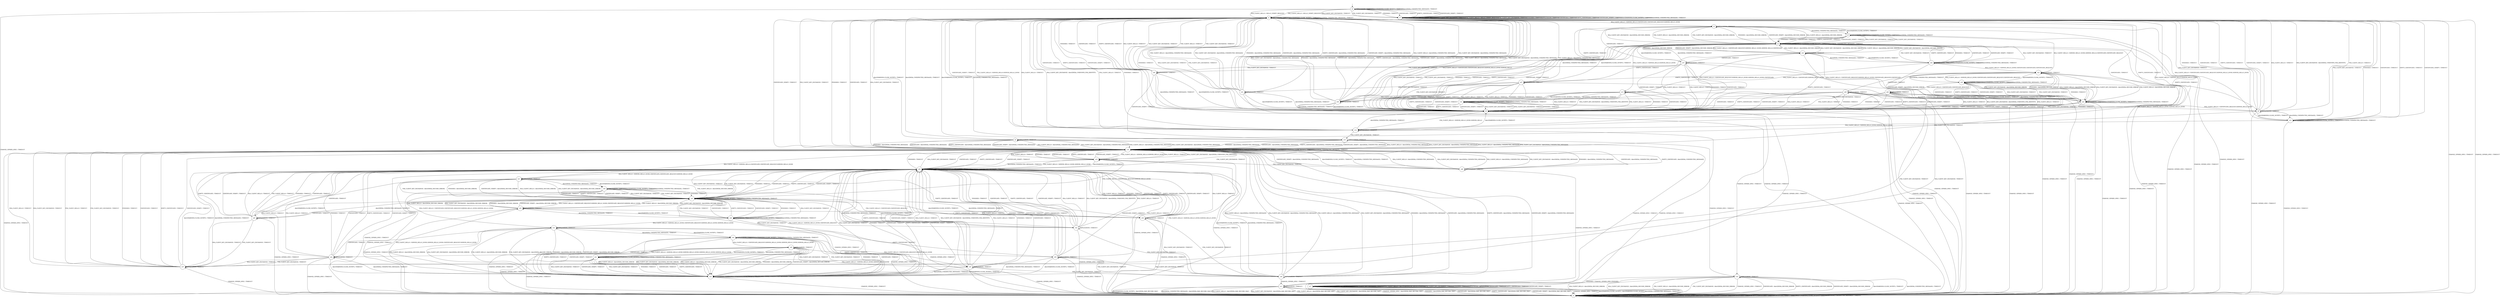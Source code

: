 digraph g {
__start0 [label="" shape="none"];

	s0 [shape="circle" label="s0"];
	s1 [shape="circle" label="s1"];
	s2 [shape="circle" label="s2"];
	s3 [shape="circle" label="s3"];
	s4 [shape="circle" label="s4"];
	s5 [shape="circle" label="s5"];
	s6 [shape="circle" label="s6"];
	s7 [shape="circle" label="s7"];
	s8 [shape="circle" label="s8"];
	s9 [shape="circle" label="s9"];
	s10 [shape="circle" label="s10"];
	s11 [shape="circle" label="s11"];
	s12 [shape="circle" label="s12"];
	s13 [shape="circle" label="s13"];
	s14 [shape="circle" label="s14"];
	s15 [shape="circle" label="s15"];
	s16 [shape="circle" label="s16"];
	s17 [shape="circle" label="s17"];
	s18 [shape="circle" label="s18"];
	s19 [shape="circle" label="s19"];
	s20 [shape="circle" label="s20"];
	s21 [shape="circle" label="s21"];
	s22 [shape="circle" label="s22"];
	s23 [shape="circle" label="s23"];
	s24 [shape="circle" label="s24"];
	s25 [shape="circle" label="s25"];
	s26 [shape="circle" label="s26"];
	s27 [shape="circle" label="s27"];
	s28 [shape="circle" label="s28"];
	s29 [shape="circle" label="s29"];
	s30 [shape="circle" label="s30"];
	s31 [shape="circle" label="s31"];
	s32 [shape="circle" label="s32"];
	s33 [shape="circle" label="s33"];
	s34 [shape="circle" label="s34"];
	s35 [shape="circle" label="s35"];
	s36 [shape="circle" label="s36"];
	s37 [shape="circle" label="s37"];
	s38 [shape="circle" label="s38"];
	s39 [shape="circle" label="s39"];
	s40 [shape="circle" label="s40"];
	s41 [shape="circle" label="s41"];
	s42 [shape="circle" label="s42"];
	s43 [shape="circle" label="s43"];
	s44 [shape="circle" label="s44"];
	s45 [shape="circle" label="s45"];
	s46 [shape="circle" label="s46"];
	s47 [shape="circle" label="s47"];
	s48 [shape="circle" label="s48"];
	s49 [shape="circle" label="s49"];
	s50 [shape="circle" label="s50"];
	s51 [shape="circle" label="s51"];
	s0 -> s2 [label="RSA_CLIENT_HELLO / HELLO_VERIFY_REQUEST"];
	s0 -> s7 [label="RSA_CLIENT_KEY_EXCHANGE / TIMEOUT"];
	s0 -> s2 [label="PSK_CLIENT_HELLO / HELLO_VERIFY_REQUEST"];
	s0 -> s7 [label="PSK_CLIENT_KEY_EXCHANGE / TIMEOUT"];
	s0 -> s1 [label="CHANGE_CIPHER_SPEC / TIMEOUT"];
	s0 -> s7 [label="FINISHED / TIMEOUT"];
	s0 -> s0 [label="APPLICATION / TIMEOUT"];
	s0 -> s7 [label="CERTIFICATE / TIMEOUT"];
	s0 -> s7 [label="EMPTY_CERTIFICATE / TIMEOUT"];
	s0 -> s7 [label="CERTIFICATE_VERIFY / TIMEOUT"];
	s0 -> s0 [label="Alert(WARNING,CLOSE_NOTIFY) / TIMEOUT"];
	s0 -> s0 [label="Alert(FATAL,UNEXPECTED_MESSAGE) / TIMEOUT"];
	s1 -> s1 [label="RSA_CLIENT_HELLO / TIMEOUT"];
	s1 -> s1 [label="RSA_CLIENT_KEY_EXCHANGE / TIMEOUT"];
	s1 -> s1 [label="PSK_CLIENT_HELLO / TIMEOUT"];
	s1 -> s1 [label="PSK_CLIENT_KEY_EXCHANGE / TIMEOUT"];
	s1 -> s1 [label="CHANGE_CIPHER_SPEC / TIMEOUT"];
	s1 -> s1 [label="FINISHED / TIMEOUT"];
	s1 -> s1 [label="APPLICATION / TIMEOUT"];
	s1 -> s1 [label="CERTIFICATE / TIMEOUT"];
	s1 -> s1 [label="EMPTY_CERTIFICATE / TIMEOUT"];
	s1 -> s1 [label="CERTIFICATE_VERIFY / TIMEOUT"];
	s1 -> s1 [label="Alert(WARNING,CLOSE_NOTIFY) / TIMEOUT"];
	s1 -> s1 [label="Alert(FATAL,UNEXPECTED_MESSAGE) / TIMEOUT"];
	s2 -> s3 [label="RSA_CLIENT_HELLO / SERVER_HELLO,CERTIFICATE,CERTIFICATE_REQUEST,SERVER_HELLO_DONE"];
	s2 -> s18 [label="RSA_CLIENT_KEY_EXCHANGE / TIMEOUT"];
	s2 -> s12 [label="PSK_CLIENT_HELLO / SERVER_HELLO,SERVER_HELLO_DONE"];
	s2 -> s18 [label="PSK_CLIENT_KEY_EXCHANGE / TIMEOUT"];
	s2 -> s1 [label="CHANGE_CIPHER_SPEC / TIMEOUT"];
	s2 -> s18 [label="FINISHED / TIMEOUT"];
	s2 -> s2 [label="APPLICATION / TIMEOUT"];
	s2 -> s18 [label="CERTIFICATE / TIMEOUT"];
	s2 -> s18 [label="EMPTY_CERTIFICATE / TIMEOUT"];
	s2 -> s18 [label="CERTIFICATE_VERIFY / TIMEOUT"];
	s2 -> s2 [label="Alert(WARNING,CLOSE_NOTIFY) / TIMEOUT"];
	s2 -> s2 [label="Alert(FATAL,UNEXPECTED_MESSAGE) / TIMEOUT"];
	s3 -> s4 [label="RSA_CLIENT_HELLO / Alert(FATAL,DECODE_ERROR)"];
	s3 -> s4 [label="RSA_CLIENT_KEY_EXCHANGE / Alert(FATAL,DECODE_ERROR)"];
	s3 -> s4 [label="PSK_CLIENT_HELLO / Alert(FATAL,DECODE_ERROR)"];
	s3 -> s4 [label="PSK_CLIENT_KEY_EXCHANGE / Alert(FATAL,DECODE_ERROR)"];
	s3 -> s1 [label="CHANGE_CIPHER_SPEC / TIMEOUT"];
	s3 -> s4 [label="FINISHED / Alert(FATAL,DECODE_ERROR)"];
	s3 -> s3 [label="APPLICATION / TIMEOUT"];
	s3 -> s27 [label="CERTIFICATE / TIMEOUT"];
	s3 -> s47 [label="EMPTY_CERTIFICATE / TIMEOUT"];
	s3 -> s4 [label="CERTIFICATE_VERIFY / Alert(FATAL,DECODE_ERROR)"];
	s3 -> s5 [label="Alert(WARNING,CLOSE_NOTIFY) / TIMEOUT"];
	s3 -> s5 [label="Alert(FATAL,UNEXPECTED_MESSAGE) / TIMEOUT"];
	s4 -> s43 [label="RSA_CLIENT_HELLO / CERTIFICATE_REQUEST,SERVER_HELLO_DONE,SERVER_HELLO,CERTIFICATE"];
	s4 -> s6 [label="RSA_CLIENT_KEY_EXCHANGE / TIMEOUT"];
	s4 -> s8 [label="PSK_CLIENT_HELLO / SERVER_HELLO,SERVER_HELLO_DONE"];
	s4 -> s6 [label="PSK_CLIENT_KEY_EXCHANGE / TIMEOUT"];
	s4 -> s1 [label="CHANGE_CIPHER_SPEC / TIMEOUT"];
	s4 -> s6 [label="FINISHED / TIMEOUT"];
	s4 -> s4 [label="APPLICATION / TIMEOUT"];
	s4 -> s6 [label="CERTIFICATE / TIMEOUT"];
	s4 -> s6 [label="EMPTY_CERTIFICATE / TIMEOUT"];
	s4 -> s6 [label="CERTIFICATE_VERIFY / TIMEOUT"];
	s4 -> s4 [label="Alert(WARNING,CLOSE_NOTIFY) / TIMEOUT"];
	s4 -> s4 [label="Alert(FATAL,UNEXPECTED_MESSAGE) / TIMEOUT"];
	s5 -> s22 [label="RSA_CLIENT_HELLO / SERVER_HELLO_DONE,SERVER_HELLO,CERTIFICATE,CERTIFICATE_REQUEST"];
	s5 -> s4 [label="RSA_CLIENT_KEY_EXCHANGE / TIMEOUT"];
	s5 -> s13 [label="PSK_CLIENT_HELLO / SERVER_HELLO,SERVER_HELLO_DONE"];
	s5 -> s4 [label="PSK_CLIENT_KEY_EXCHANGE / TIMEOUT"];
	s5 -> s1 [label="CHANGE_CIPHER_SPEC / TIMEOUT"];
	s5 -> s4 [label="FINISHED / TIMEOUT"];
	s5 -> s5 [label="APPLICATION / TIMEOUT"];
	s5 -> s4 [label="CERTIFICATE / TIMEOUT"];
	s5 -> s4 [label="EMPTY_CERTIFICATE / TIMEOUT"];
	s5 -> s4 [label="CERTIFICATE_VERIFY / TIMEOUT"];
	s5 -> s5 [label="Alert(WARNING,CLOSE_NOTIFY) / TIMEOUT"];
	s5 -> s5 [label="Alert(FATAL,UNEXPECTED_MESSAGE) / TIMEOUT"];
	s6 -> s3 [label="RSA_CLIENT_HELLO / CERTIFICATE,CERTIFICATE_REQUEST,SERVER_HELLO_DONE,SERVER_HELLO"];
	s6 -> s2 [label="RSA_CLIENT_KEY_EXCHANGE / TIMEOUT"];
	s6 -> s12 [label="PSK_CLIENT_HELLO / SERVER_HELLO_DONE,SERVER_HELLO"];
	s6 -> s2 [label="PSK_CLIENT_KEY_EXCHANGE / TIMEOUT"];
	s6 -> s1 [label="CHANGE_CIPHER_SPEC / TIMEOUT"];
	s6 -> s2 [label="FINISHED / TIMEOUT"];
	s6 -> s6 [label="APPLICATION / TIMEOUT"];
	s6 -> s2 [label="CERTIFICATE / TIMEOUT"];
	s6 -> s2 [label="EMPTY_CERTIFICATE / TIMEOUT"];
	s6 -> s2 [label="CERTIFICATE_VERIFY / TIMEOUT"];
	s6 -> s6 [label="Alert(WARNING,CLOSE_NOTIFY) / TIMEOUT"];
	s6 -> s6 [label="Alert(FATAL,UNEXPECTED_MESSAGE) / TIMEOUT"];
	s7 -> s7 [label="RSA_CLIENT_HELLO / HELLO_VERIFY_REQUEST"];
	s7 -> s7 [label="RSA_CLIENT_KEY_EXCHANGE / TIMEOUT"];
	s7 -> s7 [label="PSK_CLIENT_HELLO / HELLO_VERIFY_REQUEST"];
	s7 -> s7 [label="PSK_CLIENT_KEY_EXCHANGE / TIMEOUT"];
	s7 -> s1 [label="CHANGE_CIPHER_SPEC / TIMEOUT"];
	s7 -> s7 [label="FINISHED / TIMEOUT"];
	s7 -> s7 [label="APPLICATION / TIMEOUT"];
	s7 -> s7 [label="CERTIFICATE / TIMEOUT"];
	s7 -> s7 [label="EMPTY_CERTIFICATE / TIMEOUT"];
	s7 -> s7 [label="CERTIFICATE_VERIFY / TIMEOUT"];
	s7 -> s7 [label="Alert(WARNING,CLOSE_NOTIFY) / TIMEOUT"];
	s7 -> s7 [label="Alert(FATAL,UNEXPECTED_MESSAGE) / TIMEOUT"];
	s8 -> s2 [label="RSA_CLIENT_HELLO / TIMEOUT"];
	s8 -> s2 [label="RSA_CLIENT_KEY_EXCHANGE / Alert(FATAL,UNKNOWN_PSK_IDENTITY)"];
	s8 -> s2 [label="PSK_CLIENT_HELLO / TIMEOUT"];
	s8 -> s9 [label="PSK_CLIENT_KEY_EXCHANGE / TIMEOUT"];
	s8 -> s1 [label="CHANGE_CIPHER_SPEC / TIMEOUT"];
	s8 -> s2 [label="FINISHED / TIMEOUT"];
	s8 -> s8 [label="APPLICATION / TIMEOUT"];
	s8 -> s2 [label="CERTIFICATE / TIMEOUT"];
	s8 -> s2 [label="EMPTY_CERTIFICATE / TIMEOUT"];
	s8 -> s2 [label="CERTIFICATE_VERIFY / TIMEOUT"];
	s8 -> s10 [label="Alert(WARNING,CLOSE_NOTIFY) / TIMEOUT"];
	s8 -> s10 [label="Alert(FATAL,UNEXPECTED_MESSAGE) / TIMEOUT"];
	s9 -> s18 [label="RSA_CLIENT_HELLO / Alert(FATAL,UNEXPECTED_MESSAGE)"];
	s9 -> s18 [label="RSA_CLIENT_KEY_EXCHANGE / Alert(FATAL,UNEXPECTED_MESSAGE)"];
	s9 -> s18 [label="PSK_CLIENT_HELLO / Alert(FATAL,UNEXPECTED_MESSAGE)"];
	s9 -> s18 [label="PSK_CLIENT_KEY_EXCHANGE / Alert(FATAL,UNEXPECTED_MESSAGE)"];
	s9 -> s11 [label="CHANGE_CIPHER_SPEC / TIMEOUT"];
	s9 -> s18 [label="FINISHED / Alert(FATAL,UNEXPECTED_MESSAGE)"];
	s9 -> s9 [label="APPLICATION / TIMEOUT"];
	s9 -> s18 [label="CERTIFICATE / Alert(FATAL,UNEXPECTED_MESSAGE)"];
	s9 -> s18 [label="EMPTY_CERTIFICATE / Alert(FATAL,UNEXPECTED_MESSAGE)"];
	s9 -> s18 [label="CERTIFICATE_VERIFY / Alert(FATAL,UNEXPECTED_MESSAGE)"];
	s9 -> s2 [label="Alert(WARNING,CLOSE_NOTIFY) / TIMEOUT"];
	s9 -> s2 [label="Alert(FATAL,UNEXPECTED_MESSAGE) / TIMEOUT"];
	s10 -> s3 [label="RSA_CLIENT_HELLO / CERTIFICATE,CERTIFICATE_REQUEST,SERVER_HELLO_DONE,SERVER_HELLO_DONE"];
	s10 -> s2 [label="RSA_CLIENT_KEY_EXCHANGE / TIMEOUT"];
	s10 -> s12 [label="PSK_CLIENT_HELLO / SERVER_HELLO_DONE,SERVER_HELLO_DONE"];
	s10 -> s2 [label="PSK_CLIENT_KEY_EXCHANGE / TIMEOUT"];
	s10 -> s1 [label="CHANGE_CIPHER_SPEC / TIMEOUT"];
	s10 -> s2 [label="FINISHED / TIMEOUT"];
	s10 -> s10 [label="APPLICATION / TIMEOUT"];
	s10 -> s2 [label="CERTIFICATE / TIMEOUT"];
	s10 -> s2 [label="EMPTY_CERTIFICATE / TIMEOUT"];
	s10 -> s2 [label="CERTIFICATE_VERIFY / TIMEOUT"];
	s10 -> s10 [label="Alert(WARNING,CLOSE_NOTIFY) / TIMEOUT"];
	s10 -> s10 [label="Alert(FATAL,UNEXPECTED_MESSAGE) / TIMEOUT"];
	s11 -> s1 [label="RSA_CLIENT_HELLO / Alert(FATAL,BAD_RECORD_MAC)"];
	s11 -> s1 [label="RSA_CLIENT_KEY_EXCHANGE / Alert(FATAL,BAD_RECORD_MAC)"];
	s11 -> s1 [label="PSK_CLIENT_HELLO / Alert(FATAL,BAD_RECORD_MAC)"];
	s11 -> s1 [label="PSK_CLIENT_KEY_EXCHANGE / Alert(FATAL,BAD_RECORD_MAC)"];
	s11 -> s1 [label="CHANGE_CIPHER_SPEC / Alert(FATAL,BAD_RECORD_MAC)"];
	s11 -> s1 [label="FINISHED / Alert(FATAL,BAD_RECORD_MAC)"];
	s11 -> s11 [label="APPLICATION / TIMEOUT"];
	s11 -> s1 [label="CERTIFICATE / Alert(FATAL,BAD_RECORD_MAC)"];
	s11 -> s1 [label="EMPTY_CERTIFICATE / Alert(FATAL,BAD_RECORD_MAC)"];
	s11 -> s1 [label="CERTIFICATE_VERIFY / Alert(FATAL,BAD_RECORD_MAC)"];
	s11 -> s1 [label="Alert(WARNING,CLOSE_NOTIFY) / Alert(FATAL,BAD_RECORD_MAC)"];
	s11 -> s1 [label="Alert(FATAL,UNEXPECTED_MESSAGE) / Alert(FATAL,BAD_RECORD_MAC)"];
	s12 -> s2 [label="RSA_CLIENT_HELLO / TIMEOUT"];
	s12 -> s2 [label="RSA_CLIENT_KEY_EXCHANGE / Alert(FATAL,UNKNOWN_PSK_IDENTITY)"];
	s12 -> s2 [label="PSK_CLIENT_HELLO / TIMEOUT"];
	s12 -> s15 [label="PSK_CLIENT_KEY_EXCHANGE / TIMEOUT"];
	s12 -> s1 [label="CHANGE_CIPHER_SPEC / TIMEOUT"];
	s12 -> s2 [label="FINISHED / TIMEOUT"];
	s12 -> s12 [label="APPLICATION / TIMEOUT"];
	s12 -> s2 [label="CERTIFICATE / TIMEOUT"];
	s12 -> s2 [label="EMPTY_CERTIFICATE / TIMEOUT"];
	s12 -> s2 [label="CERTIFICATE_VERIFY / TIMEOUT"];
	s12 -> s6 [label="Alert(WARNING,CLOSE_NOTIFY) / TIMEOUT"];
	s12 -> s6 [label="Alert(FATAL,UNEXPECTED_MESSAGE) / TIMEOUT"];
	s13 -> s6 [label="RSA_CLIENT_HELLO / TIMEOUT"];
	s13 -> s6 [label="RSA_CLIENT_KEY_EXCHANGE / Alert(FATAL,UNKNOWN_PSK_IDENTITY)"];
	s13 -> s6 [label="PSK_CLIENT_HELLO / TIMEOUT"];
	s13 -> s39 [label="PSK_CLIENT_KEY_EXCHANGE / TIMEOUT"];
	s13 -> s1 [label="CHANGE_CIPHER_SPEC / TIMEOUT"];
	s13 -> s6 [label="FINISHED / TIMEOUT"];
	s13 -> s13 [label="APPLICATION / TIMEOUT"];
	s13 -> s6 [label="CERTIFICATE / TIMEOUT"];
	s13 -> s6 [label="EMPTY_CERTIFICATE / TIMEOUT"];
	s13 -> s6 [label="CERTIFICATE_VERIFY / TIMEOUT"];
	s13 -> s14 [label="Alert(WARNING,CLOSE_NOTIFY) / TIMEOUT"];
	s13 -> s14 [label="Alert(FATAL,UNEXPECTED_MESSAGE) / TIMEOUT"];
	s14 -> s43 [label="RSA_CLIENT_HELLO / CERTIFICATE_REQUEST,SERVER_HELLO_DONE,SERVER_HELLO_DONE,CERTIFICATE"];
	s14 -> s6 [label="RSA_CLIENT_KEY_EXCHANGE / TIMEOUT"];
	s14 -> s8 [label="PSK_CLIENT_HELLO / SERVER_HELLO_DONE,SERVER_HELLO_DONE"];
	s14 -> s6 [label="PSK_CLIENT_KEY_EXCHANGE / TIMEOUT"];
	s14 -> s1 [label="CHANGE_CIPHER_SPEC / TIMEOUT"];
	s14 -> s6 [label="FINISHED / TIMEOUT"];
	s14 -> s14 [label="APPLICATION / TIMEOUT"];
	s14 -> s6 [label="CERTIFICATE / TIMEOUT"];
	s14 -> s6 [label="EMPTY_CERTIFICATE / TIMEOUT"];
	s14 -> s6 [label="CERTIFICATE_VERIFY / TIMEOUT"];
	s14 -> s14 [label="Alert(WARNING,CLOSE_NOTIFY) / TIMEOUT"];
	s14 -> s14 [label="Alert(FATAL,UNEXPECTED_MESSAGE) / TIMEOUT"];
	s15 -> s18 [label="RSA_CLIENT_HELLO / Alert(FATAL,UNEXPECTED_MESSAGE)"];
	s15 -> s18 [label="RSA_CLIENT_KEY_EXCHANGE / Alert(FATAL,UNEXPECTED_MESSAGE)"];
	s15 -> s18 [label="PSK_CLIENT_HELLO / Alert(FATAL,UNEXPECTED_MESSAGE)"];
	s15 -> s18 [label="PSK_CLIENT_KEY_EXCHANGE / Alert(FATAL,UNEXPECTED_MESSAGE)"];
	s15 -> s16 [label="CHANGE_CIPHER_SPEC / TIMEOUT"];
	s15 -> s18 [label="FINISHED / Alert(FATAL,UNEXPECTED_MESSAGE)"];
	s15 -> s15 [label="APPLICATION / TIMEOUT"];
	s15 -> s18 [label="CERTIFICATE / Alert(FATAL,UNEXPECTED_MESSAGE)"];
	s15 -> s18 [label="EMPTY_CERTIFICATE / Alert(FATAL,UNEXPECTED_MESSAGE)"];
	s15 -> s18 [label="CERTIFICATE_VERIFY / Alert(FATAL,UNEXPECTED_MESSAGE)"];
	s15 -> s2 [label="Alert(WARNING,CLOSE_NOTIFY) / TIMEOUT"];
	s15 -> s2 [label="Alert(FATAL,UNEXPECTED_MESSAGE) / TIMEOUT"];
	s16 -> s1 [label="RSA_CLIENT_HELLO / Alert(FATAL,DECODE_ERROR)"];
	s16 -> s1 [label="RSA_CLIENT_KEY_EXCHANGE / Alert(FATAL,DECODE_ERROR)"];
	s16 -> s1 [label="PSK_CLIENT_HELLO / Alert(FATAL,DECODE_ERROR)"];
	s16 -> s1 [label="PSK_CLIENT_KEY_EXCHANGE / Alert(FATAL,DECODE_ERROR)"];
	s16 -> s1 [label="CHANGE_CIPHER_SPEC / TIMEOUT"];
	s16 -> s17 [label="FINISHED / CHANGE_CIPHER_SPEC,FINISHED"];
	s16 -> s16 [label="APPLICATION / TIMEOUT"];
	s16 -> s1 [label="CERTIFICATE / Alert(FATAL,DECODE_ERROR)"];
	s16 -> s1 [label="EMPTY_CERTIFICATE / Alert(FATAL,DECODE_ERROR)"];
	s16 -> s1 [label="CERTIFICATE_VERIFY / Alert(FATAL,DECODE_ERROR)"];
	s16 -> s1 [label="Alert(WARNING,CLOSE_NOTIFY) / TIMEOUT"];
	s16 -> s1 [label="Alert(FATAL,UNEXPECTED_MESSAGE) / TIMEOUT"];
	s17 -> s17 [label="RSA_CLIENT_HELLO / Alert(WARNING,NO_RENEGOTIATION)"];
	s17 -> s17 [label="RSA_CLIENT_KEY_EXCHANGE / TIMEOUT"];
	s17 -> s17 [label="PSK_CLIENT_HELLO / Alert(WARNING,NO_RENEGOTIATION)"];
	s17 -> s17 [label="PSK_CLIENT_KEY_EXCHANGE / TIMEOUT"];
	s17 -> s1 [label="CHANGE_CIPHER_SPEC / TIMEOUT"];
	s17 -> s17 [label="FINISHED / TIMEOUT"];
	s17 -> s17 [label="APPLICATION / APPLICATION"];
	s17 -> s17 [label="CERTIFICATE / TIMEOUT"];
	s17 -> s17 [label="EMPTY_CERTIFICATE / TIMEOUT"];
	s17 -> s17 [label="CERTIFICATE_VERIFY / TIMEOUT"];
	s17 -> s1 [label="Alert(WARNING,CLOSE_NOTIFY) / Alert(WARNING,CLOSE_NOTIFY)"];
	s17 -> s1 [label="Alert(FATAL,UNEXPECTED_MESSAGE) / TIMEOUT"];
	s18 -> s21 [label="RSA_CLIENT_HELLO / SERVER_HELLO,CERTIFICATE,CERTIFICATE_REQUEST,SERVER_HELLO_DONE"];
	s18 -> s18 [label="RSA_CLIENT_KEY_EXCHANGE / TIMEOUT"];
	s18 -> s19 [label="PSK_CLIENT_HELLO / SERVER_HELLO,SERVER_HELLO_DONE"];
	s18 -> s18 [label="PSK_CLIENT_KEY_EXCHANGE / TIMEOUT"];
	s18 -> s1 [label="CHANGE_CIPHER_SPEC / TIMEOUT"];
	s18 -> s18 [label="FINISHED / TIMEOUT"];
	s18 -> s18 [label="APPLICATION / TIMEOUT"];
	s18 -> s18 [label="CERTIFICATE / TIMEOUT"];
	s18 -> s18 [label="EMPTY_CERTIFICATE / TIMEOUT"];
	s18 -> s18 [label="CERTIFICATE_VERIFY / TIMEOUT"];
	s18 -> s18 [label="Alert(WARNING,CLOSE_NOTIFY) / TIMEOUT"];
	s18 -> s18 [label="Alert(FATAL,UNEXPECTED_MESSAGE) / TIMEOUT"];
	s19 -> s18 [label="RSA_CLIENT_HELLO / TIMEOUT"];
	s19 -> s18 [label="RSA_CLIENT_KEY_EXCHANGE / Alert(FATAL,UNKNOWN_PSK_IDENTITY)"];
	s19 -> s18 [label="PSK_CLIENT_HELLO / TIMEOUT"];
	s19 -> s48 [label="PSK_CLIENT_KEY_EXCHANGE / TIMEOUT"];
	s19 -> s1 [label="CHANGE_CIPHER_SPEC / TIMEOUT"];
	s19 -> s18 [label="FINISHED / TIMEOUT"];
	s19 -> s19 [label="APPLICATION / TIMEOUT"];
	s19 -> s18 [label="CERTIFICATE / TIMEOUT"];
	s19 -> s18 [label="EMPTY_CERTIFICATE / TIMEOUT"];
	s19 -> s18 [label="CERTIFICATE_VERIFY / TIMEOUT"];
	s19 -> s20 [label="Alert(WARNING,CLOSE_NOTIFY) / TIMEOUT"];
	s19 -> s20 [label="Alert(FATAL,UNEXPECTED_MESSAGE) / TIMEOUT"];
	s20 -> s21 [label="RSA_CLIENT_HELLO / SERVER_HELLO_DONE,CERTIFICATE,CERTIFICATE_REQUEST,SERVER_HELLO_DONE"];
	s20 -> s18 [label="RSA_CLIENT_KEY_EXCHANGE / TIMEOUT"];
	s20 -> s19 [label="PSK_CLIENT_HELLO / SERVER_HELLO_DONE,SERVER_HELLO_DONE"];
	s20 -> s18 [label="PSK_CLIENT_KEY_EXCHANGE / TIMEOUT"];
	s20 -> s1 [label="CHANGE_CIPHER_SPEC / TIMEOUT"];
	s20 -> s18 [label="FINISHED / TIMEOUT"];
	s20 -> s20 [label="APPLICATION / TIMEOUT"];
	s20 -> s18 [label="CERTIFICATE / TIMEOUT"];
	s20 -> s18 [label="EMPTY_CERTIFICATE / TIMEOUT"];
	s20 -> s18 [label="CERTIFICATE_VERIFY / TIMEOUT"];
	s20 -> s20 [label="Alert(WARNING,CLOSE_NOTIFY) / TIMEOUT"];
	s20 -> s20 [label="Alert(FATAL,UNEXPECTED_MESSAGE) / TIMEOUT"];
	s21 -> s23 [label="RSA_CLIENT_HELLO / Alert(FATAL,DECODE_ERROR)"];
	s21 -> s23 [label="RSA_CLIENT_KEY_EXCHANGE / Alert(FATAL,DECODE_ERROR)"];
	s21 -> s23 [label="PSK_CLIENT_HELLO / Alert(FATAL,DECODE_ERROR)"];
	s21 -> s23 [label="PSK_CLIENT_KEY_EXCHANGE / Alert(FATAL,DECODE_ERROR)"];
	s21 -> s1 [label="CHANGE_CIPHER_SPEC / TIMEOUT"];
	s21 -> s23 [label="FINISHED / Alert(FATAL,DECODE_ERROR)"];
	s21 -> s21 [label="APPLICATION / TIMEOUT"];
	s21 -> s29 [label="CERTIFICATE / TIMEOUT"];
	s21 -> s36 [label="EMPTY_CERTIFICATE / TIMEOUT"];
	s21 -> s23 [label="CERTIFICATE_VERIFY / Alert(FATAL,DECODE_ERROR)"];
	s21 -> s30 [label="Alert(WARNING,CLOSE_NOTIFY) / TIMEOUT"];
	s21 -> s30 [label="Alert(FATAL,UNEXPECTED_MESSAGE) / TIMEOUT"];
	s22 -> s24 [label="RSA_CLIENT_HELLO / Alert(FATAL,DECODE_ERROR)"];
	s22 -> s24 [label="RSA_CLIENT_KEY_EXCHANGE / Alert(FATAL,DECODE_ERROR)"];
	s22 -> s24 [label="PSK_CLIENT_HELLO / Alert(FATAL,DECODE_ERROR)"];
	s22 -> s24 [label="PSK_CLIENT_KEY_EXCHANGE / Alert(FATAL,DECODE_ERROR)"];
	s22 -> s1 [label="CHANGE_CIPHER_SPEC / TIMEOUT"];
	s22 -> s24 [label="FINISHED / Alert(FATAL,DECODE_ERROR)"];
	s22 -> s22 [label="APPLICATION / TIMEOUT"];
	s22 -> s49 [label="CERTIFICATE / TIMEOUT"];
	s22 -> s47 [label="EMPTY_CERTIFICATE / TIMEOUT"];
	s22 -> s24 [label="CERTIFICATE_VERIFY / Alert(FATAL,DECODE_ERROR)"];
	s22 -> s25 [label="Alert(WARNING,CLOSE_NOTIFY) / TIMEOUT"];
	s22 -> s25 [label="Alert(FATAL,UNEXPECTED_MESSAGE) / TIMEOUT"];
	s23 -> s45 [label="RSA_CLIENT_HELLO / CERTIFICATE_REQUEST,SERVER_HELLO_DONE,CERTIFICATE_REQUEST,SERVER_HELLO_DONE"];
	s23 -> s20 [label="RSA_CLIENT_KEY_EXCHANGE / TIMEOUT"];
	s23 -> s19 [label="PSK_CLIENT_HELLO / CERTIFICATE_REQUEST,SERVER_HELLO_DONE"];
	s23 -> s20 [label="PSK_CLIENT_KEY_EXCHANGE / TIMEOUT"];
	s23 -> s1 [label="CHANGE_CIPHER_SPEC / TIMEOUT"];
	s23 -> s20 [label="FINISHED / TIMEOUT"];
	s23 -> s23 [label="APPLICATION / TIMEOUT"];
	s23 -> s20 [label="CERTIFICATE / TIMEOUT"];
	s23 -> s20 [label="EMPTY_CERTIFICATE / TIMEOUT"];
	s23 -> s20 [label="CERTIFICATE_VERIFY / TIMEOUT"];
	s23 -> s23 [label="Alert(WARNING,CLOSE_NOTIFY) / TIMEOUT"];
	s23 -> s23 [label="Alert(FATAL,UNEXPECTED_MESSAGE) / TIMEOUT"];
	s24 -> s43 [label="RSA_CLIENT_HELLO / CERTIFICATE_REQUEST,SERVER_HELLO_DONE,CERTIFICATE_REQUEST,CERTIFICATE"];
	s24 -> s6 [label="RSA_CLIENT_KEY_EXCHANGE / TIMEOUT"];
	s24 -> s8 [label="PSK_CLIENT_HELLO / CERTIFICATE_REQUEST,SERVER_HELLO_DONE"];
	s24 -> s6 [label="PSK_CLIENT_KEY_EXCHANGE / TIMEOUT"];
	s24 -> s1 [label="CHANGE_CIPHER_SPEC / TIMEOUT"];
	s24 -> s6 [label="FINISHED / TIMEOUT"];
	s24 -> s24 [label="APPLICATION / TIMEOUT"];
	s24 -> s6 [label="CERTIFICATE / TIMEOUT"];
	s24 -> s6 [label="EMPTY_CERTIFICATE / TIMEOUT"];
	s24 -> s6 [label="CERTIFICATE_VERIFY / TIMEOUT"];
	s24 -> s24 [label="Alert(WARNING,CLOSE_NOTIFY) / TIMEOUT"];
	s24 -> s24 [label="Alert(FATAL,UNEXPECTED_MESSAGE) / TIMEOUT"];
	s25 -> s22 [label="RSA_CLIENT_HELLO / SERVER_HELLO_DONE,CERTIFICATE,CERTIFICATE_REQUEST,CERTIFICATE_REQUEST"];
	s25 -> s24 [label="RSA_CLIENT_KEY_EXCHANGE / TIMEOUT"];
	s25 -> s26 [label="PSK_CLIENT_HELLO / CERTIFICATE,CERTIFICATE_REQUEST"];
	s25 -> s24 [label="PSK_CLIENT_KEY_EXCHANGE / TIMEOUT"];
	s25 -> s1 [label="CHANGE_CIPHER_SPEC / TIMEOUT"];
	s25 -> s24 [label="FINISHED / TIMEOUT"];
	s25 -> s25 [label="APPLICATION / TIMEOUT"];
	s25 -> s24 [label="CERTIFICATE / TIMEOUT"];
	s25 -> s24 [label="EMPTY_CERTIFICATE / TIMEOUT"];
	s25 -> s24 [label="CERTIFICATE_VERIFY / TIMEOUT"];
	s25 -> s25 [label="Alert(WARNING,CLOSE_NOTIFY) / TIMEOUT"];
	s25 -> s25 [label="Alert(FATAL,UNEXPECTED_MESSAGE) / TIMEOUT"];
	s26 -> s6 [label="RSA_CLIENT_HELLO / TIMEOUT"];
	s26 -> s6 [label="RSA_CLIENT_KEY_EXCHANGE / Alert(FATAL,UNKNOWN_PSK_IDENTITY)"];
	s26 -> s6 [label="PSK_CLIENT_HELLO / TIMEOUT"];
	s26 -> s39 [label="PSK_CLIENT_KEY_EXCHANGE / TIMEOUT"];
	s26 -> s1 [label="CHANGE_CIPHER_SPEC / TIMEOUT"];
	s26 -> s6 [label="FINISHED / TIMEOUT"];
	s26 -> s26 [label="APPLICATION / TIMEOUT"];
	s26 -> s6 [label="CERTIFICATE / TIMEOUT"];
	s26 -> s6 [label="EMPTY_CERTIFICATE / TIMEOUT"];
	s26 -> s6 [label="CERTIFICATE_VERIFY / TIMEOUT"];
	s26 -> s24 [label="Alert(WARNING,CLOSE_NOTIFY) / TIMEOUT"];
	s26 -> s24 [label="Alert(FATAL,UNEXPECTED_MESSAGE) / TIMEOUT"];
	s27 -> s6 [label="RSA_CLIENT_HELLO / TIMEOUT"];
	s27 -> s28 [label="RSA_CLIENT_KEY_EXCHANGE / TIMEOUT"];
	s27 -> s6 [label="PSK_CLIENT_HELLO / TIMEOUT"];
	s27 -> s28 [label="PSK_CLIENT_KEY_EXCHANGE / TIMEOUT"];
	s27 -> s1 [label="CHANGE_CIPHER_SPEC / TIMEOUT"];
	s27 -> s6 [label="FINISHED / TIMEOUT"];
	s27 -> s27 [label="APPLICATION / TIMEOUT"];
	s27 -> s6 [label="CERTIFICATE / TIMEOUT"];
	s27 -> s6 [label="EMPTY_CERTIFICATE / TIMEOUT"];
	s27 -> s6 [label="CERTIFICATE_VERIFY / TIMEOUT"];
	s27 -> s4 [label="Alert(WARNING,CLOSE_NOTIFY) / TIMEOUT"];
	s27 -> s4 [label="Alert(FATAL,UNEXPECTED_MESSAGE) / TIMEOUT"];
	s28 -> s2 [label="RSA_CLIENT_HELLO / TIMEOUT"];
	s28 -> s2 [label="RSA_CLIENT_KEY_EXCHANGE / TIMEOUT"];
	s28 -> s2 [label="PSK_CLIENT_HELLO / TIMEOUT"];
	s28 -> s2 [label="PSK_CLIENT_KEY_EXCHANGE / TIMEOUT"];
	s28 -> s1 [label="CHANGE_CIPHER_SPEC / TIMEOUT"];
	s28 -> s2 [label="FINISHED / TIMEOUT"];
	s28 -> s28 [label="APPLICATION / TIMEOUT"];
	s28 -> s2 [label="CERTIFICATE / TIMEOUT"];
	s28 -> s2 [label="EMPTY_CERTIFICATE / TIMEOUT"];
	s28 -> s15 [label="CERTIFICATE_VERIFY / TIMEOUT"];
	s28 -> s6 [label="Alert(WARNING,CLOSE_NOTIFY) / TIMEOUT"];
	s28 -> s6 [label="Alert(FATAL,UNEXPECTED_MESSAGE) / TIMEOUT"];
	s29 -> s20 [label="RSA_CLIENT_HELLO / TIMEOUT"];
	s29 -> s37 [label="RSA_CLIENT_KEY_EXCHANGE / TIMEOUT"];
	s29 -> s20 [label="PSK_CLIENT_HELLO / TIMEOUT"];
	s29 -> s37 [label="PSK_CLIENT_KEY_EXCHANGE / TIMEOUT"];
	s29 -> s1 [label="CHANGE_CIPHER_SPEC / TIMEOUT"];
	s29 -> s20 [label="FINISHED / TIMEOUT"];
	s29 -> s29 [label="APPLICATION / TIMEOUT"];
	s29 -> s20 [label="CERTIFICATE / TIMEOUT"];
	s29 -> s20 [label="EMPTY_CERTIFICATE / TIMEOUT"];
	s29 -> s20 [label="CERTIFICATE_VERIFY / TIMEOUT"];
	s29 -> s23 [label="Alert(WARNING,CLOSE_NOTIFY) / TIMEOUT"];
	s29 -> s23 [label="Alert(FATAL,UNEXPECTED_MESSAGE) / TIMEOUT"];
	s30 -> s31 [label="RSA_CLIENT_HELLO / CERTIFICATE,CERTIFICATE_REQUEST,SERVER_HELLO_DONE,SERVER_HELLO_DONE"];
	s30 -> s23 [label="RSA_CLIENT_KEY_EXCHANGE / TIMEOUT"];
	s30 -> s32 [label="PSK_CLIENT_HELLO / CERTIFICATE,CERTIFICATE_REQUEST"];
	s30 -> s23 [label="PSK_CLIENT_KEY_EXCHANGE / TIMEOUT"];
	s30 -> s1 [label="CHANGE_CIPHER_SPEC / TIMEOUT"];
	s30 -> s23 [label="FINISHED / TIMEOUT"];
	s30 -> s30 [label="APPLICATION / TIMEOUT"];
	s30 -> s23 [label="CERTIFICATE / TIMEOUT"];
	s30 -> s23 [label="EMPTY_CERTIFICATE / TIMEOUT"];
	s30 -> s23 [label="CERTIFICATE_VERIFY / TIMEOUT"];
	s30 -> s30 [label="Alert(WARNING,CLOSE_NOTIFY) / TIMEOUT"];
	s30 -> s30 [label="Alert(FATAL,UNEXPECTED_MESSAGE) / TIMEOUT"];
	s31 -> s33 [label="RSA_CLIENT_HELLO / Alert(FATAL,DECODE_ERROR)"];
	s31 -> s33 [label="RSA_CLIENT_KEY_EXCHANGE / Alert(FATAL,DECODE_ERROR)"];
	s31 -> s33 [label="PSK_CLIENT_HELLO / Alert(FATAL,DECODE_ERROR)"];
	s31 -> s33 [label="PSK_CLIENT_KEY_EXCHANGE / Alert(FATAL,DECODE_ERROR)"];
	s31 -> s1 [label="CHANGE_CIPHER_SPEC / TIMEOUT"];
	s31 -> s33 [label="FINISHED / Alert(FATAL,DECODE_ERROR)"];
	s31 -> s31 [label="APPLICATION / TIMEOUT"];
	s31 -> s42 [label="CERTIFICATE / TIMEOUT"];
	s31 -> s50 [label="EMPTY_CERTIFICATE / TIMEOUT"];
	s31 -> s33 [label="CERTIFICATE_VERIFY / Alert(FATAL,DECODE_ERROR)"];
	s31 -> s34 [label="Alert(WARNING,CLOSE_NOTIFY) / TIMEOUT"];
	s31 -> s34 [label="Alert(FATAL,UNEXPECTED_MESSAGE) / TIMEOUT"];
	s32 -> s20 [label="RSA_CLIENT_HELLO / TIMEOUT"];
	s32 -> s20 [label="RSA_CLIENT_KEY_EXCHANGE / Alert(FATAL,UNKNOWN_PSK_IDENTITY)"];
	s32 -> s20 [label="PSK_CLIENT_HELLO / TIMEOUT"];
	s32 -> s38 [label="PSK_CLIENT_KEY_EXCHANGE / TIMEOUT"];
	s32 -> s1 [label="CHANGE_CIPHER_SPEC / TIMEOUT"];
	s32 -> s20 [label="FINISHED / TIMEOUT"];
	s32 -> s32 [label="APPLICATION / TIMEOUT"];
	s32 -> s20 [label="CERTIFICATE / TIMEOUT"];
	s32 -> s20 [label="EMPTY_CERTIFICATE / TIMEOUT"];
	s32 -> s20 [label="CERTIFICATE_VERIFY / TIMEOUT"];
	s32 -> s23 [label="Alert(WARNING,CLOSE_NOTIFY) / TIMEOUT"];
	s32 -> s23 [label="Alert(FATAL,UNEXPECTED_MESSAGE) / TIMEOUT"];
	s33 -> s45 [label="RSA_CLIENT_HELLO / SERVER_HELLO_DONE,SERVER_HELLO_DONE,CERTIFICATE_REQUEST,SERVER_HELLO_DONE"];
	s33 -> s20 [label="RSA_CLIENT_KEY_EXCHANGE / TIMEOUT"];
	s33 -> s19 [label="PSK_CLIENT_HELLO / SERVER_HELLO_DONE,SERVER_HELLO_DONE"];
	s33 -> s20 [label="PSK_CLIENT_KEY_EXCHANGE / TIMEOUT"];
	s33 -> s1 [label="CHANGE_CIPHER_SPEC / TIMEOUT"];
	s33 -> s20 [label="FINISHED / TIMEOUT"];
	s33 -> s33 [label="APPLICATION / TIMEOUT"];
	s33 -> s20 [label="CERTIFICATE / TIMEOUT"];
	s33 -> s20 [label="EMPTY_CERTIFICATE / TIMEOUT"];
	s33 -> s20 [label="CERTIFICATE_VERIFY / TIMEOUT"];
	s33 -> s33 [label="Alert(WARNING,CLOSE_NOTIFY) / TIMEOUT"];
	s33 -> s33 [label="Alert(FATAL,UNEXPECTED_MESSAGE) / TIMEOUT"];
	s34 -> s40 [label="RSA_CLIENT_HELLO / CERTIFICATE_REQUEST,SERVER_HELLO_DONE,SERVER_HELLO_DONE,SERVER_HELLO_DONE"];
	s34 -> s33 [label="RSA_CLIENT_KEY_EXCHANGE / TIMEOUT"];
	s34 -> s35 [label="PSK_CLIENT_HELLO / CERTIFICATE_REQUEST,SERVER_HELLO_DONE"];
	s34 -> s33 [label="PSK_CLIENT_KEY_EXCHANGE / TIMEOUT"];
	s34 -> s1 [label="CHANGE_CIPHER_SPEC / TIMEOUT"];
	s34 -> s33 [label="FINISHED / TIMEOUT"];
	s34 -> s34 [label="APPLICATION / TIMEOUT"];
	s34 -> s33 [label="CERTIFICATE / TIMEOUT"];
	s34 -> s33 [label="EMPTY_CERTIFICATE / TIMEOUT"];
	s34 -> s33 [label="CERTIFICATE_VERIFY / TIMEOUT"];
	s34 -> s34 [label="Alert(WARNING,CLOSE_NOTIFY) / TIMEOUT"];
	s34 -> s34 [label="Alert(FATAL,UNEXPECTED_MESSAGE) / TIMEOUT"];
	s35 -> s20 [label="RSA_CLIENT_HELLO / TIMEOUT"];
	s35 -> s20 [label="RSA_CLIENT_KEY_EXCHANGE / Alert(FATAL,UNKNOWN_PSK_IDENTITY)"];
	s35 -> s20 [label="PSK_CLIENT_HELLO / TIMEOUT"];
	s35 -> s38 [label="PSK_CLIENT_KEY_EXCHANGE / TIMEOUT"];
	s35 -> s1 [label="CHANGE_CIPHER_SPEC / TIMEOUT"];
	s35 -> s20 [label="FINISHED / TIMEOUT"];
	s35 -> s35 [label="APPLICATION / TIMEOUT"];
	s35 -> s20 [label="CERTIFICATE / TIMEOUT"];
	s35 -> s20 [label="EMPTY_CERTIFICATE / TIMEOUT"];
	s35 -> s20 [label="CERTIFICATE_VERIFY / TIMEOUT"];
	s35 -> s33 [label="Alert(WARNING,CLOSE_NOTIFY) / TIMEOUT"];
	s35 -> s33 [label="Alert(FATAL,UNEXPECTED_MESSAGE) / TIMEOUT"];
	s36 -> s20 [label="RSA_CLIENT_HELLO / TIMEOUT"];
	s36 -> s38 [label="RSA_CLIENT_KEY_EXCHANGE / TIMEOUT"];
	s36 -> s20 [label="PSK_CLIENT_HELLO / TIMEOUT"];
	s36 -> s38 [label="PSK_CLIENT_KEY_EXCHANGE / TIMEOUT"];
	s36 -> s1 [label="CHANGE_CIPHER_SPEC / TIMEOUT"];
	s36 -> s20 [label="FINISHED / TIMEOUT"];
	s36 -> s36 [label="APPLICATION / TIMEOUT"];
	s36 -> s20 [label="CERTIFICATE / TIMEOUT"];
	s36 -> s20 [label="EMPTY_CERTIFICATE / TIMEOUT"];
	s36 -> s20 [label="CERTIFICATE_VERIFY / TIMEOUT"];
	s36 -> s23 [label="Alert(WARNING,CLOSE_NOTIFY) / TIMEOUT"];
	s36 -> s23 [label="Alert(FATAL,UNEXPECTED_MESSAGE) / TIMEOUT"];
	s37 -> s18 [label="RSA_CLIENT_HELLO / TIMEOUT"];
	s37 -> s18 [label="RSA_CLIENT_KEY_EXCHANGE / TIMEOUT"];
	s37 -> s18 [label="PSK_CLIENT_HELLO / TIMEOUT"];
	s37 -> s18 [label="PSK_CLIENT_KEY_EXCHANGE / TIMEOUT"];
	s37 -> s1 [label="CHANGE_CIPHER_SPEC / TIMEOUT"];
	s37 -> s18 [label="FINISHED / TIMEOUT"];
	s37 -> s37 [label="APPLICATION / TIMEOUT"];
	s37 -> s18 [label="CERTIFICATE / TIMEOUT"];
	s37 -> s18 [label="EMPTY_CERTIFICATE / TIMEOUT"];
	s37 -> s18 [label="CERTIFICATE_VERIFY / TIMEOUT"];
	s37 -> s20 [label="Alert(WARNING,CLOSE_NOTIFY) / TIMEOUT"];
	s37 -> s20 [label="Alert(FATAL,UNEXPECTED_MESSAGE) / TIMEOUT"];
	s38 -> s18 [label="RSA_CLIENT_HELLO / Alert(FATAL,UNEXPECTED_MESSAGE)"];
	s38 -> s18 [label="RSA_CLIENT_KEY_EXCHANGE / Alert(FATAL,UNEXPECTED_MESSAGE)"];
	s38 -> s18 [label="PSK_CLIENT_HELLO / Alert(FATAL,UNEXPECTED_MESSAGE)"];
	s38 -> s18 [label="PSK_CLIENT_KEY_EXCHANGE / Alert(FATAL,UNEXPECTED_MESSAGE)"];
	s38 -> s11 [label="CHANGE_CIPHER_SPEC / TIMEOUT"];
	s38 -> s18 [label="FINISHED / Alert(FATAL,UNEXPECTED_MESSAGE)"];
	s38 -> s38 [label="APPLICATION / TIMEOUT"];
	s38 -> s18 [label="CERTIFICATE / Alert(FATAL,UNEXPECTED_MESSAGE)"];
	s38 -> s18 [label="EMPTY_CERTIFICATE / Alert(FATAL,UNEXPECTED_MESSAGE)"];
	s38 -> s18 [label="CERTIFICATE_VERIFY / Alert(FATAL,UNEXPECTED_MESSAGE)"];
	s38 -> s20 [label="Alert(WARNING,CLOSE_NOTIFY) / TIMEOUT"];
	s38 -> s20 [label="Alert(FATAL,UNEXPECTED_MESSAGE) / TIMEOUT"];
	s39 -> s2 [label="RSA_CLIENT_HELLO / Alert(FATAL,UNEXPECTED_MESSAGE)"];
	s39 -> s2 [label="RSA_CLIENT_KEY_EXCHANGE / Alert(FATAL,UNEXPECTED_MESSAGE)"];
	s39 -> s2 [label="PSK_CLIENT_HELLO / Alert(FATAL,UNEXPECTED_MESSAGE)"];
	s39 -> s2 [label="PSK_CLIENT_KEY_EXCHANGE / Alert(FATAL,UNEXPECTED_MESSAGE)"];
	s39 -> s11 [label="CHANGE_CIPHER_SPEC / TIMEOUT"];
	s39 -> s2 [label="FINISHED / Alert(FATAL,UNEXPECTED_MESSAGE)"];
	s39 -> s39 [label="APPLICATION / TIMEOUT"];
	s39 -> s2 [label="CERTIFICATE / Alert(FATAL,UNEXPECTED_MESSAGE)"];
	s39 -> s2 [label="EMPTY_CERTIFICATE / Alert(FATAL,UNEXPECTED_MESSAGE)"];
	s39 -> s2 [label="CERTIFICATE_VERIFY / Alert(FATAL,UNEXPECTED_MESSAGE)"];
	s39 -> s6 [label="Alert(WARNING,CLOSE_NOTIFY) / TIMEOUT"];
	s39 -> s6 [label="Alert(FATAL,UNEXPECTED_MESSAGE) / TIMEOUT"];
	s40 -> s33 [label="RSA_CLIENT_HELLO / Alert(FATAL,DECODE_ERROR)"];
	s40 -> s33 [label="RSA_CLIENT_KEY_EXCHANGE / Alert(FATAL,DECODE_ERROR)"];
	s40 -> s33 [label="PSK_CLIENT_HELLO / Alert(FATAL,DECODE_ERROR)"];
	s40 -> s33 [label="PSK_CLIENT_KEY_EXCHANGE / Alert(FATAL,DECODE_ERROR)"];
	s40 -> s1 [label="CHANGE_CIPHER_SPEC / TIMEOUT"];
	s40 -> s33 [label="FINISHED / Alert(FATAL,DECODE_ERROR)"];
	s40 -> s40 [label="APPLICATION / TIMEOUT"];
	s40 -> s42 [label="CERTIFICATE / TIMEOUT"];
	s40 -> s50 [label="EMPTY_CERTIFICATE / TIMEOUT"];
	s40 -> s33 [label="CERTIFICATE_VERIFY / Alert(FATAL,DECODE_ERROR)"];
	s40 -> s41 [label="Alert(WARNING,CLOSE_NOTIFY) / TIMEOUT"];
	s40 -> s41 [label="Alert(FATAL,UNEXPECTED_MESSAGE) / TIMEOUT"];
	s41 -> s40 [label="RSA_CLIENT_HELLO / SERVER_HELLO_DONE,SERVER_HELLO_DONE,SERVER_HELLO_DONE,SERVER_HELLO_DONE"];
	s41 -> s33 [label="RSA_CLIENT_KEY_EXCHANGE / TIMEOUT"];
	s41 -> s35 [label="PSK_CLIENT_HELLO / SERVER_HELLO_DONE,SERVER_HELLO_DONE"];
	s41 -> s33 [label="PSK_CLIENT_KEY_EXCHANGE / TIMEOUT"];
	s41 -> s1 [label="CHANGE_CIPHER_SPEC / TIMEOUT"];
	s41 -> s33 [label="FINISHED / TIMEOUT"];
	s41 -> s41 [label="APPLICATION / TIMEOUT"];
	s41 -> s33 [label="CERTIFICATE / TIMEOUT"];
	s41 -> s33 [label="EMPTY_CERTIFICATE / TIMEOUT"];
	s41 -> s33 [label="CERTIFICATE_VERIFY / TIMEOUT"];
	s41 -> s41 [label="Alert(WARNING,CLOSE_NOTIFY) / TIMEOUT"];
	s41 -> s41 [label="Alert(FATAL,UNEXPECTED_MESSAGE) / TIMEOUT"];
	s42 -> s20 [label="RSA_CLIENT_HELLO / TIMEOUT"];
	s42 -> s37 [label="RSA_CLIENT_KEY_EXCHANGE / TIMEOUT"];
	s42 -> s20 [label="PSK_CLIENT_HELLO / TIMEOUT"];
	s42 -> s37 [label="PSK_CLIENT_KEY_EXCHANGE / TIMEOUT"];
	s42 -> s1 [label="CHANGE_CIPHER_SPEC / TIMEOUT"];
	s42 -> s20 [label="FINISHED / TIMEOUT"];
	s42 -> s42 [label="APPLICATION / TIMEOUT"];
	s42 -> s20 [label="CERTIFICATE / TIMEOUT"];
	s42 -> s20 [label="EMPTY_CERTIFICATE / TIMEOUT"];
	s42 -> s20 [label="CERTIFICATE_VERIFY / TIMEOUT"];
	s42 -> s33 [label="Alert(WARNING,CLOSE_NOTIFY) / TIMEOUT"];
	s42 -> s33 [label="Alert(FATAL,UNEXPECTED_MESSAGE) / TIMEOUT"];
	s43 -> s4 [label="RSA_CLIENT_HELLO / Alert(FATAL,DECODE_ERROR)"];
	s43 -> s4 [label="RSA_CLIENT_KEY_EXCHANGE / Alert(FATAL,DECODE_ERROR)"];
	s43 -> s4 [label="PSK_CLIENT_HELLO / Alert(FATAL,DECODE_ERROR)"];
	s43 -> s4 [label="PSK_CLIENT_KEY_EXCHANGE / Alert(FATAL,DECODE_ERROR)"];
	s43 -> s1 [label="CHANGE_CIPHER_SPEC / TIMEOUT"];
	s43 -> s4 [label="FINISHED / Alert(FATAL,DECODE_ERROR)"];
	s43 -> s43 [label="APPLICATION / TIMEOUT"];
	s43 -> s27 [label="CERTIFICATE / TIMEOUT"];
	s43 -> s47 [label="EMPTY_CERTIFICATE / TIMEOUT"];
	s43 -> s4 [label="CERTIFICATE_VERIFY / Alert(FATAL,DECODE_ERROR)"];
	s43 -> s44 [label="Alert(WARNING,CLOSE_NOTIFY) / TIMEOUT"];
	s43 -> s44 [label="Alert(FATAL,UNEXPECTED_MESSAGE) / TIMEOUT"];
	s44 -> s22 [label="RSA_CLIENT_HELLO / SERVER_HELLO_DONE,CERTIFICATE,CERTIFICATE,CERTIFICATE_REQUEST"];
	s44 -> s4 [label="RSA_CLIENT_KEY_EXCHANGE / TIMEOUT"];
	s44 -> s13 [label="PSK_CLIENT_HELLO / CERTIFICATE,SERVER_HELLO_DONE"];
	s44 -> s4 [label="PSK_CLIENT_KEY_EXCHANGE / TIMEOUT"];
	s44 -> s1 [label="CHANGE_CIPHER_SPEC / TIMEOUT"];
	s44 -> s4 [label="FINISHED / TIMEOUT"];
	s44 -> s44 [label="APPLICATION / TIMEOUT"];
	s44 -> s4 [label="CERTIFICATE / TIMEOUT"];
	s44 -> s4 [label="EMPTY_CERTIFICATE / TIMEOUT"];
	s44 -> s4 [label="CERTIFICATE_VERIFY / TIMEOUT"];
	s44 -> s44 [label="Alert(WARNING,CLOSE_NOTIFY) / TIMEOUT"];
	s44 -> s44 [label="Alert(FATAL,UNEXPECTED_MESSAGE) / TIMEOUT"];
	s45 -> s23 [label="RSA_CLIENT_HELLO / Alert(FATAL,DECODE_ERROR)"];
	s45 -> s23 [label="RSA_CLIENT_KEY_EXCHANGE / Alert(FATAL,DECODE_ERROR)"];
	s45 -> s23 [label="PSK_CLIENT_HELLO / Alert(FATAL,DECODE_ERROR)"];
	s45 -> s23 [label="PSK_CLIENT_KEY_EXCHANGE / Alert(FATAL,DECODE_ERROR)"];
	s45 -> s1 [label="CHANGE_CIPHER_SPEC / TIMEOUT"];
	s45 -> s23 [label="FINISHED / Alert(FATAL,DECODE_ERROR)"];
	s45 -> s45 [label="APPLICATION / TIMEOUT"];
	s45 -> s29 [label="CERTIFICATE / TIMEOUT"];
	s45 -> s36 [label="EMPTY_CERTIFICATE / TIMEOUT"];
	s45 -> s23 [label="CERTIFICATE_VERIFY / Alert(FATAL,DECODE_ERROR)"];
	s45 -> s46 [label="Alert(WARNING,CLOSE_NOTIFY) / TIMEOUT"];
	s45 -> s46 [label="Alert(FATAL,UNEXPECTED_MESSAGE) / TIMEOUT"];
	s46 -> s31 [label="RSA_CLIENT_HELLO / SERVER_HELLO_DONE,CERTIFICATE_REQUEST,SERVER_HELLO_DONE,SERVER_HELLO_DONE"];
	s46 -> s23 [label="RSA_CLIENT_KEY_EXCHANGE / TIMEOUT"];
	s46 -> s32 [label="PSK_CLIENT_HELLO / SERVER_HELLO_DONE,CERTIFICATE_REQUEST"];
	s46 -> s23 [label="PSK_CLIENT_KEY_EXCHANGE / TIMEOUT"];
	s46 -> s1 [label="CHANGE_CIPHER_SPEC / TIMEOUT"];
	s46 -> s23 [label="FINISHED / TIMEOUT"];
	s46 -> s46 [label="APPLICATION / TIMEOUT"];
	s46 -> s23 [label="CERTIFICATE / TIMEOUT"];
	s46 -> s23 [label="EMPTY_CERTIFICATE / TIMEOUT"];
	s46 -> s23 [label="CERTIFICATE_VERIFY / TIMEOUT"];
	s46 -> s46 [label="Alert(WARNING,CLOSE_NOTIFY) / TIMEOUT"];
	s46 -> s46 [label="Alert(FATAL,UNEXPECTED_MESSAGE) / TIMEOUT"];
	s47 -> s6 [label="RSA_CLIENT_HELLO / TIMEOUT"];
	s47 -> s51 [label="RSA_CLIENT_KEY_EXCHANGE / TIMEOUT"];
	s47 -> s6 [label="PSK_CLIENT_HELLO / TIMEOUT"];
	s47 -> s39 [label="PSK_CLIENT_KEY_EXCHANGE / TIMEOUT"];
	s47 -> s1 [label="CHANGE_CIPHER_SPEC / TIMEOUT"];
	s47 -> s6 [label="FINISHED / TIMEOUT"];
	s47 -> s47 [label="APPLICATION / TIMEOUT"];
	s47 -> s6 [label="CERTIFICATE / TIMEOUT"];
	s47 -> s6 [label="EMPTY_CERTIFICATE / TIMEOUT"];
	s47 -> s6 [label="CERTIFICATE_VERIFY / TIMEOUT"];
	s47 -> s4 [label="Alert(WARNING,CLOSE_NOTIFY) / TIMEOUT"];
	s47 -> s4 [label="Alert(FATAL,UNEXPECTED_MESSAGE) / TIMEOUT"];
	s48 -> s18 [label="RSA_CLIENT_HELLO / Alert(FATAL,UNEXPECTED_MESSAGE)"];
	s48 -> s18 [label="RSA_CLIENT_KEY_EXCHANGE / Alert(FATAL,UNEXPECTED_MESSAGE)"];
	s48 -> s18 [label="PSK_CLIENT_HELLO / Alert(FATAL,UNEXPECTED_MESSAGE)"];
	s48 -> s18 [label="PSK_CLIENT_KEY_EXCHANGE / Alert(FATAL,UNEXPECTED_MESSAGE)"];
	s48 -> s11 [label="CHANGE_CIPHER_SPEC / TIMEOUT"];
	s48 -> s18 [label="FINISHED / Alert(FATAL,UNEXPECTED_MESSAGE)"];
	s48 -> s48 [label="APPLICATION / TIMEOUT"];
	s48 -> s18 [label="CERTIFICATE / Alert(FATAL,UNEXPECTED_MESSAGE)"];
	s48 -> s18 [label="EMPTY_CERTIFICATE / Alert(FATAL,UNEXPECTED_MESSAGE)"];
	s48 -> s18 [label="CERTIFICATE_VERIFY / Alert(FATAL,UNEXPECTED_MESSAGE)"];
	s48 -> s18 [label="Alert(WARNING,CLOSE_NOTIFY) / TIMEOUT"];
	s48 -> s18 [label="Alert(FATAL,UNEXPECTED_MESSAGE) / TIMEOUT"];
	s49 -> s6 [label="RSA_CLIENT_HELLO / TIMEOUT"];
	s49 -> s37 [label="RSA_CLIENT_KEY_EXCHANGE / TIMEOUT"];
	s49 -> s6 [label="PSK_CLIENT_HELLO / TIMEOUT"];
	s49 -> s37 [label="PSK_CLIENT_KEY_EXCHANGE / TIMEOUT"];
	s49 -> s1 [label="CHANGE_CIPHER_SPEC / TIMEOUT"];
	s49 -> s6 [label="FINISHED / TIMEOUT"];
	s49 -> s49 [label="APPLICATION / TIMEOUT"];
	s49 -> s6 [label="CERTIFICATE / TIMEOUT"];
	s49 -> s6 [label="EMPTY_CERTIFICATE / TIMEOUT"];
	s49 -> s6 [label="CERTIFICATE_VERIFY / TIMEOUT"];
	s49 -> s24 [label="Alert(WARNING,CLOSE_NOTIFY) / TIMEOUT"];
	s49 -> s24 [label="Alert(FATAL,UNEXPECTED_MESSAGE) / TIMEOUT"];
	s50 -> s20 [label="RSA_CLIENT_HELLO / TIMEOUT"];
	s50 -> s38 [label="RSA_CLIENT_KEY_EXCHANGE / TIMEOUT"];
	s50 -> s20 [label="PSK_CLIENT_HELLO / TIMEOUT"];
	s50 -> s38 [label="PSK_CLIENT_KEY_EXCHANGE / TIMEOUT"];
	s50 -> s1 [label="CHANGE_CIPHER_SPEC / TIMEOUT"];
	s50 -> s20 [label="FINISHED / TIMEOUT"];
	s50 -> s50 [label="APPLICATION / TIMEOUT"];
	s50 -> s20 [label="CERTIFICATE / TIMEOUT"];
	s50 -> s20 [label="EMPTY_CERTIFICATE / TIMEOUT"];
	s50 -> s20 [label="CERTIFICATE_VERIFY / TIMEOUT"];
	s50 -> s33 [label="Alert(WARNING,CLOSE_NOTIFY) / TIMEOUT"];
	s50 -> s33 [label="Alert(FATAL,UNEXPECTED_MESSAGE) / TIMEOUT"];
	s51 -> s2 [label="RSA_CLIENT_HELLO / Alert(FATAL,UNEXPECTED_MESSAGE)"];
	s51 -> s2 [label="RSA_CLIENT_KEY_EXCHANGE / Alert(FATAL,UNEXPECTED_MESSAGE)"];
	s51 -> s2 [label="PSK_CLIENT_HELLO / Alert(FATAL,UNEXPECTED_MESSAGE)"];
	s51 -> s2 [label="PSK_CLIENT_KEY_EXCHANGE / Alert(FATAL,UNEXPECTED_MESSAGE)"];
	s51 -> s16 [label="CHANGE_CIPHER_SPEC / TIMEOUT"];
	s51 -> s2 [label="FINISHED / Alert(FATAL,UNEXPECTED_MESSAGE)"];
	s51 -> s51 [label="APPLICATION / TIMEOUT"];
	s51 -> s2 [label="CERTIFICATE / Alert(FATAL,UNEXPECTED_MESSAGE)"];
	s51 -> s2 [label="EMPTY_CERTIFICATE / Alert(FATAL,UNEXPECTED_MESSAGE)"];
	s51 -> s2 [label="CERTIFICATE_VERIFY / Alert(FATAL,UNEXPECTED_MESSAGE)"];
	s51 -> s6 [label="Alert(WARNING,CLOSE_NOTIFY) / TIMEOUT"];
	s51 -> s6 [label="Alert(FATAL,UNEXPECTED_MESSAGE) / TIMEOUT"];

__start0 -> s0;
}
